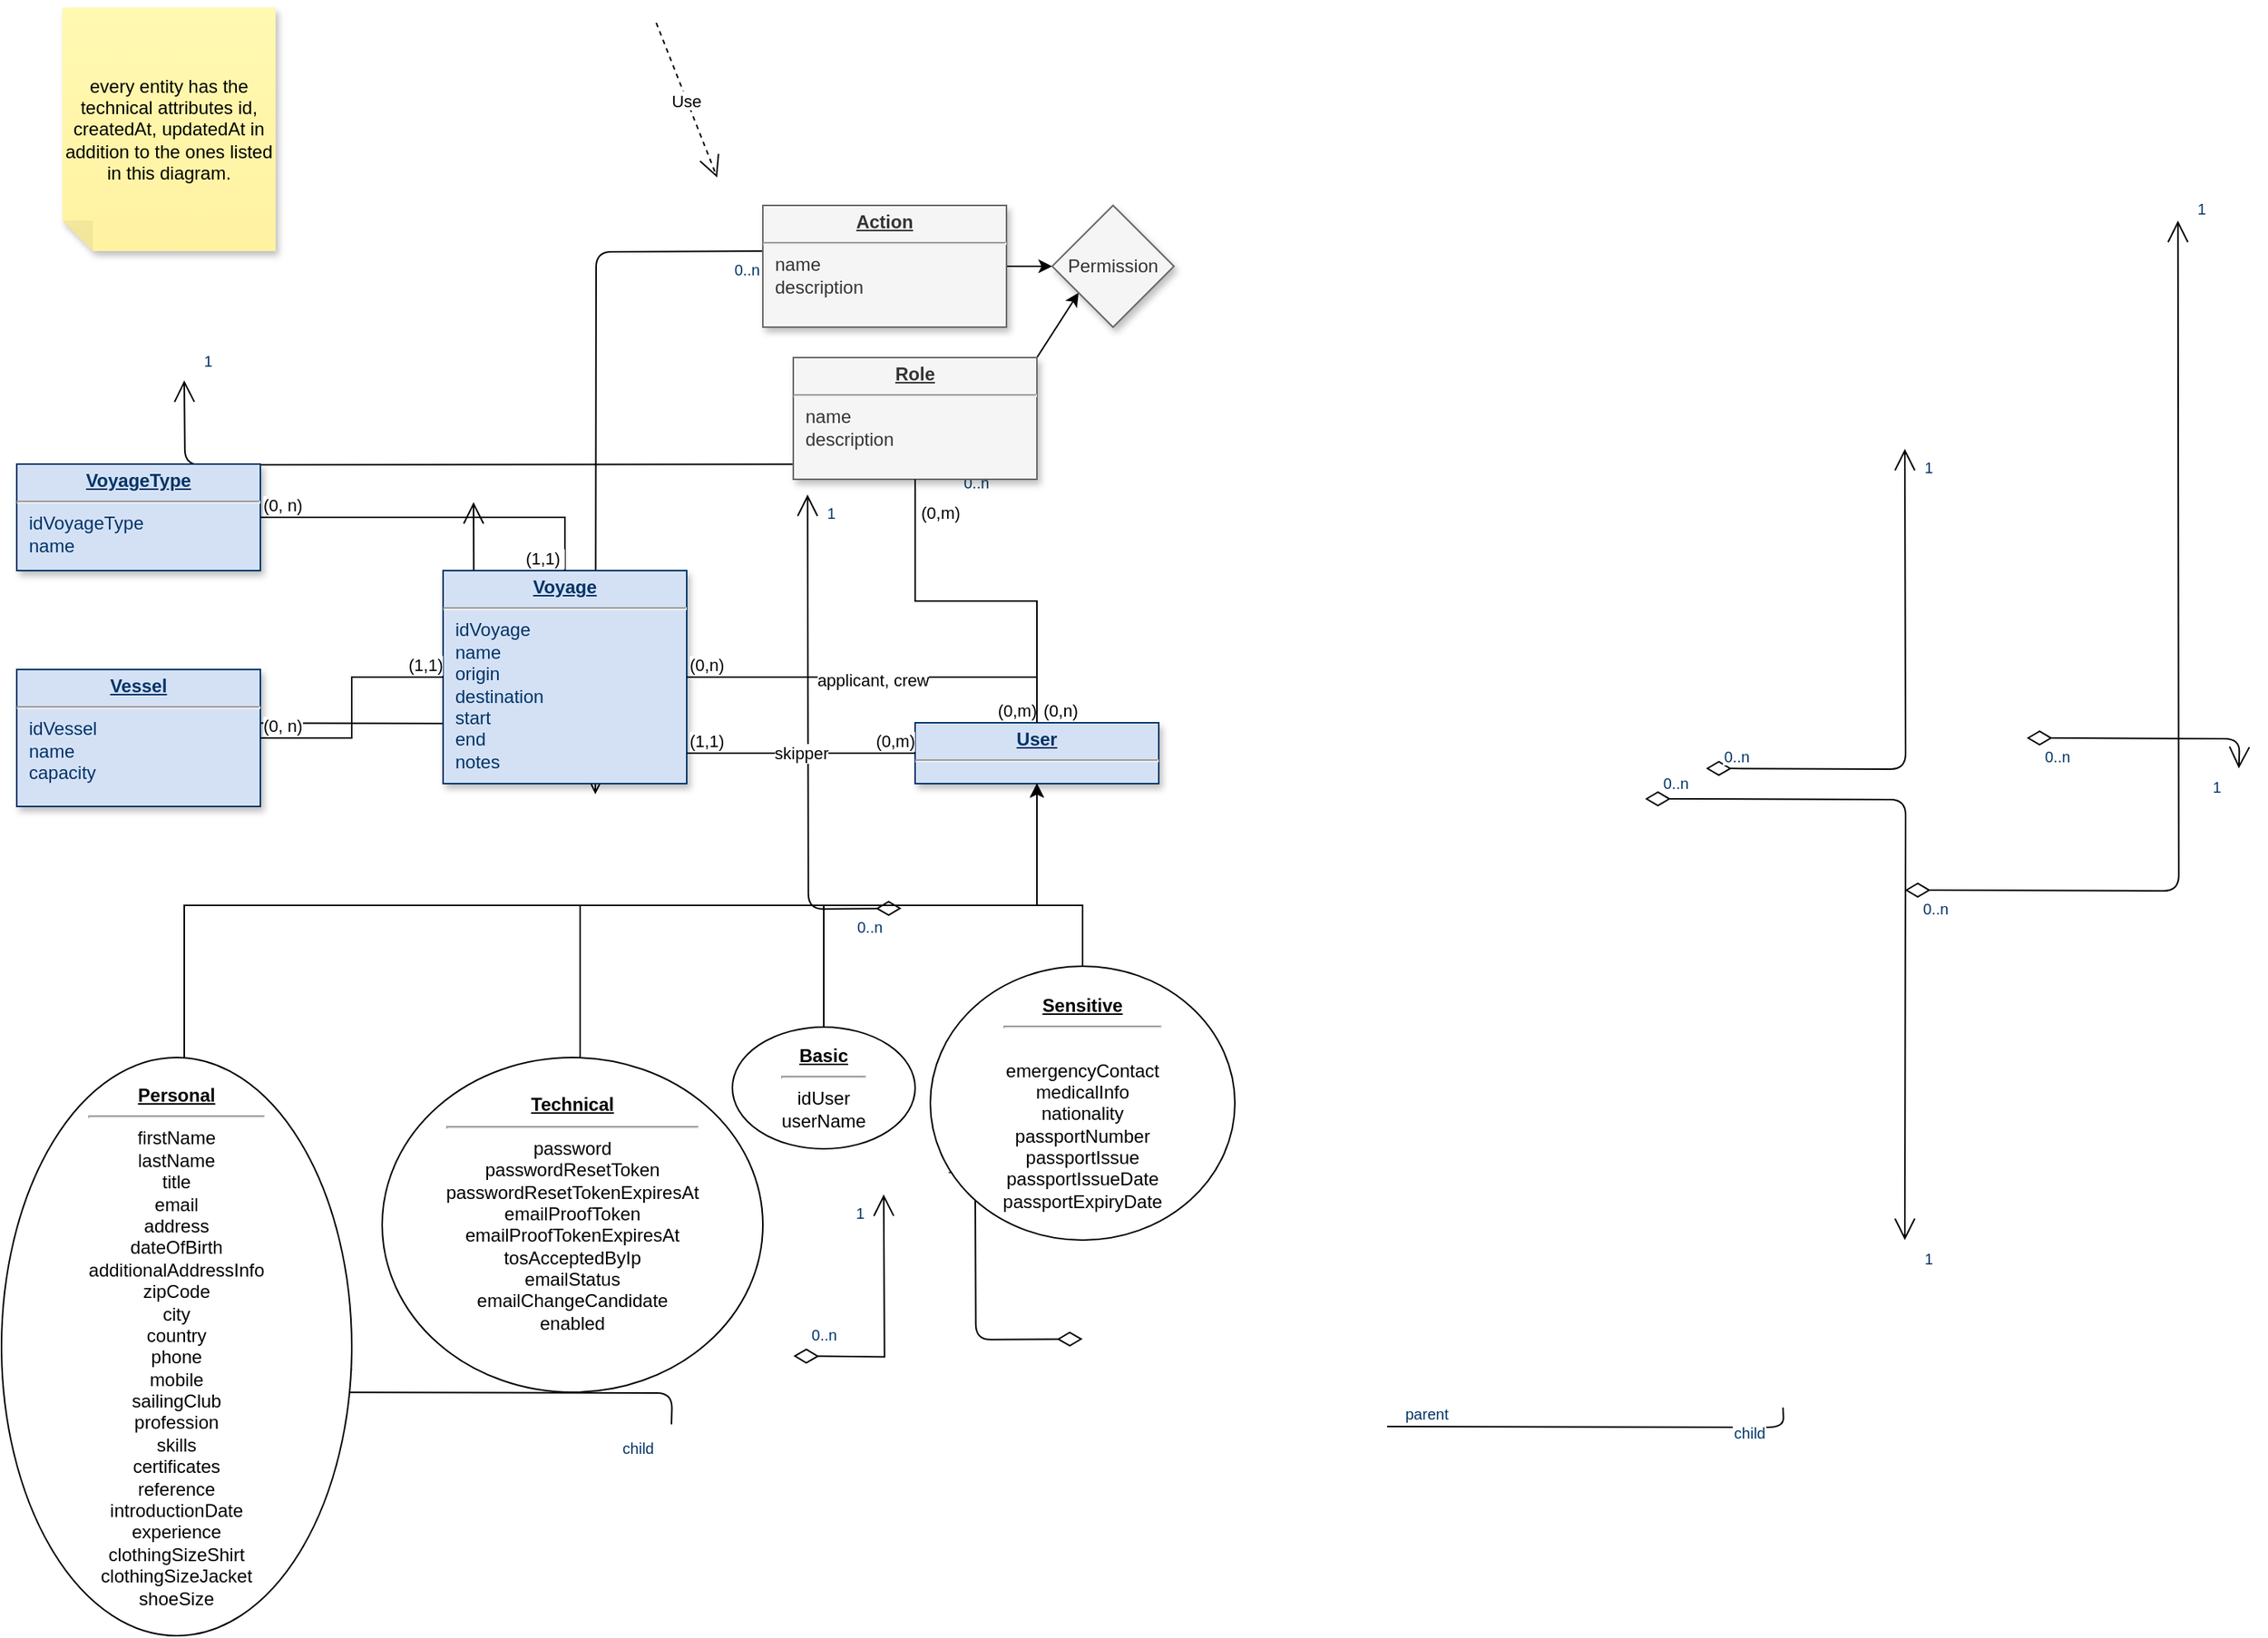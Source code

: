 <mxfile version="21.2.1" type="device">
  <diagram name="Page-1" id="efa7a0a1-bf9b-a30e-e6df-94a7791c09e9">
    <mxGraphModel dx="1710" dy="1100" grid="1" gridSize="10" guides="1" tooltips="1" connect="1" arrows="1" fold="1" page="1" pageScale="1" pageWidth="826" pageHeight="1169" background="none" math="0" shadow="0">
      <root>
        <mxCell id="0" />
        <mxCell id="1" parent="0" />
        <mxCell id="22" value="&lt;p style=&quot;margin: 0px; margin-top: 4px; text-align: center; text-decoration: underline;&quot;&gt;&lt;strong&gt;User&lt;/strong&gt;&lt;/p&gt;&lt;hr&gt;&lt;p style=&quot;margin: 0px; margin-left: 8px;&quot;&gt;&lt;br&gt;&lt;/p&gt;" style="verticalAlign=top;align=left;overflow=fill;fontSize=12;fontFamily=Helvetica;html=1;strokeColor=#003366;shadow=1;fillColor=#D4E1F5;fontColor=#003366" parent="1" vertex="1">
          <mxGeometry x="600" y="510" width="160" height="40" as="geometry" />
        </mxCell>
        <mxCell id="57" value="" style="endArrow=open;endSize=12;startArrow=diamondThin;startSize=14;startFill=0;edgeStyle=orthogonalEdgeStyle" parent="1" target="26" edge="1">
          <mxGeometry x="1269.36" y="180" as="geometry">
            <mxPoint x="1250" y="620" as="sourcePoint" />
            <mxPoint x="1429.36" y="180" as="targetPoint" />
          </mxGeometry>
        </mxCell>
        <mxCell id="58" value="0..n" style="resizable=0;align=left;verticalAlign=top;labelBackgroundColor=#ffffff;fontSize=10;strokeColor=#003366;shadow=1;fillColor=#D4E1F5;fontColor=#003366" parent="57" connectable="0" vertex="1">
          <mxGeometry x="-1" relative="1" as="geometry">
            <mxPoint x="10" as="offset" />
          </mxGeometry>
        </mxCell>
        <mxCell id="59" value="1" style="resizable=0;align=right;verticalAlign=top;labelBackgroundColor=#ffffff;fontSize=10;strokeColor=#003366;shadow=1;fillColor=#D4E1F5;fontColor=#003366" parent="57" connectable="0" vertex="1">
          <mxGeometry x="1" relative="1" as="geometry">
            <mxPoint x="20" y="-20" as="offset" />
          </mxGeometry>
        </mxCell>
        <mxCell id="63" value="" style="endArrow=open;endSize=12;startArrow=diamondThin;startSize=14;startFill=0;edgeStyle=orthogonalEdgeStyle;entryX=0.75;entryY=1" parent="1" target="29" edge="1">
          <mxGeometry x="479.36" y="790" as="geometry">
            <mxPoint x="710.04" y="915.0" as="sourcePoint" />
            <mxPoint x="639.36" y="790" as="targetPoint" />
          </mxGeometry>
        </mxCell>
        <mxCell id="64" value="0..n" style="resizable=0;align=left;verticalAlign=top;labelBackgroundColor=#ffffff;fontSize=10;strokeColor=#003366;shadow=1;fillColor=#D4E1F5;fontColor=#003366" parent="63" connectable="0" vertex="1">
          <mxGeometry x="-1" relative="1" as="geometry">
            <mxPoint x="-30" y="-97.5" as="offset" />
          </mxGeometry>
        </mxCell>
        <mxCell id="65" value="1" style="resizable=0;align=right;verticalAlign=top;labelBackgroundColor=#ffffff;fontSize=10;strokeColor=#003366;shadow=1;fillColor=#D4E1F5;fontColor=#003366" parent="63" connectable="0" vertex="1">
          <mxGeometry x="1" relative="1" as="geometry">
            <mxPoint x="-11.08" as="offset" />
          </mxGeometry>
        </mxCell>
        <mxCell id="72" value="" style="endArrow=open;endSize=12;startArrow=diamondThin;startSize=14;startFill=0;edgeStyle=orthogonalEdgeStyle;entryX=0.25;entryY=1;rounded=0" parent="1" target="29" edge="1">
          <mxGeometry x="419.36" y="820" as="geometry">
            <mxPoint x="520.04" y="926.16" as="sourcePoint" />
            <mxPoint x="579.36" y="820" as="targetPoint" />
          </mxGeometry>
        </mxCell>
        <mxCell id="73" value="0..n" style="resizable=0;align=left;verticalAlign=top;labelBackgroundColor=#ffffff;fontSize=10;strokeColor=#003366;shadow=1;fillColor=#D4E1F5;fontColor=#003366" parent="72" connectable="0" vertex="1">
          <mxGeometry x="-1" relative="1" as="geometry">
            <mxPoint x="10" y="-26.16" as="offset" />
          </mxGeometry>
        </mxCell>
        <mxCell id="74" value="1" style="resizable=0;align=right;verticalAlign=top;labelBackgroundColor=#ffffff;fontSize=10;strokeColor=#003366;shadow=1;fillColor=#D4E1F5;fontColor=#003366" parent="72" connectable="0" vertex="1">
          <mxGeometry x="1" relative="1" as="geometry">
            <mxPoint x="-11.08" as="offset" />
          </mxGeometry>
        </mxCell>
        <mxCell id="75" value="" style="endArrow=open;endSize=12;startArrow=diamondThin;startSize=14;startFill=0;edgeStyle=orthogonalEdgeStyle" parent="1" source="31" edge="1">
          <mxGeometry x="1079.36" y="560" as="geometry">
            <mxPoint x="1079.36" y="560" as="sourcePoint" />
            <mxPoint x="1250" y="850" as="targetPoint" />
          </mxGeometry>
        </mxCell>
        <mxCell id="76" value="0..n" style="resizable=0;align=left;verticalAlign=top;labelBackgroundColor=#ffffff;fontSize=10;strokeColor=#003366;shadow=1;fillColor=#D4E1F5;fontColor=#003366" parent="75" connectable="0" vertex="1">
          <mxGeometry x="-1" relative="1" as="geometry">
            <mxPoint x="10.0" y="-22.5" as="offset" />
          </mxGeometry>
        </mxCell>
        <mxCell id="77" value="1" style="resizable=0;align=right;verticalAlign=top;labelBackgroundColor=#ffffff;fontSize=10;strokeColor=#003366;shadow=1;fillColor=#D4E1F5;fontColor=#003366" parent="75" connectable="0" vertex="1">
          <mxGeometry x="1" relative="1" as="geometry">
            <mxPoint x="20" as="offset" />
          </mxGeometry>
        </mxCell>
        <mxCell id="78" value="" style="endArrow=open;endSize=12;startArrow=diamondThin;startSize=14;startFill=0;edgeStyle=orthogonalEdgeStyle" parent="1" target="30" edge="1">
          <mxGeometry x="1309.36" y="540" as="geometry">
            <mxPoint x="1330" y="520" as="sourcePoint" />
            <mxPoint x="1469.36" y="540" as="targetPoint" />
          </mxGeometry>
        </mxCell>
        <mxCell id="79" value="0..n" style="resizable=0;align=left;verticalAlign=top;labelBackgroundColor=#ffffff;fontSize=10;strokeColor=#003366;shadow=1;fillColor=#D4E1F5;fontColor=#003366" parent="78" connectable="0" vertex="1">
          <mxGeometry x="-1" relative="1" as="geometry">
            <mxPoint x="10" as="offset" />
          </mxGeometry>
        </mxCell>
        <mxCell id="80" value="1" style="resizable=0;align=right;verticalAlign=top;labelBackgroundColor=#ffffff;fontSize=10;strokeColor=#003366;shadow=1;fillColor=#D4E1F5;fontColor=#003366" parent="78" connectable="0" vertex="1">
          <mxGeometry x="1" relative="1" as="geometry">
            <mxPoint x="-10" as="offset" />
          </mxGeometry>
        </mxCell>
        <mxCell id="81" value="" style="endArrow=open;endSize=12;startArrow=diamondThin;startSize=14;startFill=0;edgeStyle=orthogonalEdgeStyle" parent="1" source="27" edge="1">
          <mxGeometry x="1119.36" y="540" as="geometry">
            <mxPoint x="1119.36" y="540" as="sourcePoint" />
            <mxPoint x="1250" y="330" as="targetPoint" />
          </mxGeometry>
        </mxCell>
        <mxCell id="82" value="0..n" style="resizable=0;align=left;verticalAlign=top;labelBackgroundColor=#ffffff;fontSize=10;strokeColor=#003366;shadow=1;fillColor=#D4E1F5;fontColor=#003366" parent="81" connectable="0" vertex="1">
          <mxGeometry x="-1" relative="1" as="geometry">
            <mxPoint x="10" y="-20" as="offset" />
          </mxGeometry>
        </mxCell>
        <mxCell id="83" value="1" style="resizable=0;align=right;verticalAlign=top;labelBackgroundColor=#ffffff;fontSize=10;strokeColor=#003366;shadow=1;fillColor=#D4E1F5;fontColor=#003366" parent="81" connectable="0" vertex="1">
          <mxGeometry x="1" relative="1" as="geometry">
            <mxPoint x="20" as="offset" />
          </mxGeometry>
        </mxCell>
        <mxCell id="87" value="" style="endArrow=open;endSize=12;startArrow=diamondThin;startSize=14;startFill=0;edgeStyle=orthogonalEdgeStyle" parent="1" source="20" edge="1">
          <mxGeometry x="519.36" y="200" as="geometry">
            <mxPoint x="519.36" y="200" as="sourcePoint" />
            <mxPoint x="390" y="556.96" as="targetPoint" />
          </mxGeometry>
        </mxCell>
        <mxCell id="88" value="0..n" style="resizable=0;align=left;verticalAlign=top;labelBackgroundColor=#ffffff;fontSize=10;strokeColor=#003366;shadow=1;fillColor=#D4E1F5;fontColor=#003366" parent="87" connectable="0" vertex="1">
          <mxGeometry x="-1" relative="1" as="geometry">
            <mxPoint x="-40" as="offset" />
          </mxGeometry>
        </mxCell>
        <mxCell id="89" value="1" style="resizable=0;align=right;verticalAlign=top;labelBackgroundColor=#ffffff;fontSize=10;strokeColor=#003366;shadow=1;fillColor=#D4E1F5;fontColor=#003366" parent="87" connectable="0" vertex="1">
          <mxGeometry x="1" relative="1" as="geometry">
            <mxPoint x="20.0" y="-25.0" as="offset" />
          </mxGeometry>
        </mxCell>
        <mxCell id="90" value="" style="endArrow=open;endSize=12;startArrow=diamondThin;startSize=14;startFill=0;edgeStyle=orthogonalEdgeStyle" parent="1" source="25" edge="1">
          <mxGeometry x="620" y="340" as="geometry">
            <mxPoint x="620" y="340" as="sourcePoint" />
            <mxPoint x="120" y="285.0" as="targetPoint" />
          </mxGeometry>
        </mxCell>
        <mxCell id="91" value="0..n" style="resizable=0;align=left;verticalAlign=top;labelBackgroundColor=#ffffff;fontSize=10;strokeColor=#003366;shadow=1;fillColor=#D4E1F5;fontColor=#003366" parent="90" connectable="0" vertex="1">
          <mxGeometry x="-1" relative="1" as="geometry">
            <mxPoint x="10" as="offset" />
          </mxGeometry>
        </mxCell>
        <mxCell id="92" value="1" style="resizable=0;align=right;verticalAlign=top;labelBackgroundColor=#ffffff;fontSize=10;strokeColor=#003366;shadow=1;fillColor=#D4E1F5;fontColor=#003366" parent="90" connectable="0" vertex="1">
          <mxGeometry x="1" relative="1" as="geometry">
            <mxPoint x="20" y="-25.0" as="offset" />
          </mxGeometry>
        </mxCell>
        <mxCell id="99" value="" style="endArrow=open;endSize=12;startArrow=diamondThin;startSize=14;startFill=0;edgeStyle=orthogonalEdgeStyle" parent="1" target="24" edge="1">
          <mxGeometry x="369.36" y="360" as="geometry">
            <mxPoint x="591.08" y="631.96" as="sourcePoint" />
            <mxPoint x="529.36" y="360" as="targetPoint" />
            <Array as="points" />
          </mxGeometry>
        </mxCell>
        <mxCell id="100" value="0..n" style="resizable=0;align=left;verticalAlign=top;labelBackgroundColor=#ffffff;fontSize=10;strokeColor=#003366;shadow=1;fillColor=#D4E1F5;fontColor=#003366" parent="99" connectable="0" vertex="1">
          <mxGeometry x="-1" relative="1" as="geometry">
            <mxPoint x="-31.08" as="offset" />
          </mxGeometry>
        </mxCell>
        <mxCell id="101" value="1" style="resizable=0;align=right;verticalAlign=top;labelBackgroundColor=#ffffff;fontSize=10;strokeColor=#003366;shadow=1;fillColor=#D4E1F5;fontColor=#003366" parent="99" connectable="0" vertex="1">
          <mxGeometry x="1" relative="1" as="geometry">
            <mxPoint x="20.0" y="1.895e-13" as="offset" />
          </mxGeometry>
        </mxCell>
        <mxCell id="102" value="Use" style="endArrow=open;endSize=12;dashed=1" parent="1" source="23" edge="1">
          <mxGeometry x="430" y="50" as="geometry">
            <mxPoint x="430" y="50" as="sourcePoint" />
            <mxPoint x="470" y="151.64" as="targetPoint" />
          </mxGeometry>
        </mxCell>
        <mxCell id="103" value="1" style="endArrow=open;endSize=12;startArrow=diamondThin;startSize=14;startFill=1;edgeStyle=orthogonalEdgeStyle;align=left;verticalAlign=bottom;" parent="1" source="21" edge="1">
          <mxGeometry x="-0.818" y="5.0" relative="1" as="geometry">
            <mxPoint x="80" y="510" as="sourcePoint" />
            <mxPoint x="310" y="365.0" as="targetPoint" />
            <mxPoint as="offset" />
          </mxGeometry>
        </mxCell>
        <mxCell id="107" value="" style="endArrow=none;edgeStyle=orthogonalEdgeStyle;" parent="1" source="28" edge="1">
          <mxGeometry x="190" y="950" as="geometry">
            <mxPoint x="190" y="950" as="sourcePoint" />
            <mxPoint x="440" y="971.16" as="targetPoint" />
          </mxGeometry>
        </mxCell>
        <mxCell id="108" value="parent" style="resizable=0;align=left;verticalAlign=bottom;labelBackgroundColor=#ffffff;fontSize=10;strokeColor=#003366;shadow=1;fillColor=#D4E1F5;fontColor=#003366" parent="107" connectable="0" vertex="1">
          <mxGeometry x="-1" relative="1" as="geometry">
            <mxPoint x="10" y="-10" as="offset" />
          </mxGeometry>
        </mxCell>
        <mxCell id="109" value="child" style="resizable=0;align=right;verticalAlign=bottom;labelBackgroundColor=#ffffff;fontSize=10;strokeColor=#003366;shadow=1;fillColor=#D4E1F5;fontColor=#003366" parent="107" connectable="0" vertex="1">
          <mxGeometry x="1" relative="1" as="geometry">
            <mxPoint x="-10" y="23.84" as="offset" />
          </mxGeometry>
        </mxCell>
        <mxCell id="110" value="" style="endArrow=none;edgeStyle=orthogonalEdgeStyle;" parent="1" source="32" edge="1">
          <mxGeometry x="910" y="972.5" as="geometry">
            <mxPoint x="910" y="972.5" as="sourcePoint" />
            <mxPoint x="1170" y="960.0" as="targetPoint" />
          </mxGeometry>
        </mxCell>
        <mxCell id="111" value="parent" style="resizable=0;align=left;verticalAlign=bottom;labelBackgroundColor=#ffffff;fontSize=10;strokeColor=#003366;shadow=1;fillColor=#D4E1F5;fontColor=#003366" parent="110" connectable="0" vertex="1">
          <mxGeometry x="-1" relative="1" as="geometry">
            <mxPoint x="10" as="offset" />
          </mxGeometry>
        </mxCell>
        <mxCell id="112" value="child" style="resizable=0;align=right;verticalAlign=bottom;labelBackgroundColor=#ffffff;fontSize=10;strokeColor=#003366;shadow=1;fillColor=#D4E1F5;fontColor=#003366" parent="110" connectable="0" vertex="1">
          <mxGeometry x="1" relative="1" as="geometry">
            <mxPoint x="-10" y="25" as="offset" />
          </mxGeometry>
        </mxCell>
        <mxCell id="Ux95923JuSPWSu7_NE_h-114" value="&lt;p style=&quot;margin: 0px; margin-top: 4px; text-align: center; text-decoration: underline;&quot;&gt;&lt;strong&gt;Vessel&lt;/strong&gt;&lt;/p&gt;&lt;hr&gt;&lt;p style=&quot;margin: 0px; margin-left: 8px;&quot;&gt;&lt;span style=&quot;background-color: initial;&quot;&gt;idVessel&lt;/span&gt;&lt;br&gt;&lt;/p&gt;&lt;p style=&quot;margin: 0px; margin-left: 8px;&quot;&gt;name&lt;/p&gt;&lt;p style=&quot;margin: 0px; margin-left: 8px;&quot;&gt;capacity&lt;br&gt;&lt;/p&gt;" style="verticalAlign=top;align=left;overflow=fill;fontSize=12;fontFamily=Helvetica;html=1;strokeColor=#003366;shadow=1;fillColor=#D4E1F5;fontColor=#003366" vertex="1" parent="1">
          <mxGeometry x="10" y="475" width="160" height="90" as="geometry" />
        </mxCell>
        <mxCell id="Ux95923JuSPWSu7_NE_h-116" value="&lt;p style=&quot;margin: 0px; margin-top: 4px; text-align: center; text-decoration: underline;&quot;&gt;&lt;strong&gt;Voyage&lt;/strong&gt;&lt;/p&gt;&lt;hr&gt;&lt;p style=&quot;margin: 0px; margin-left: 8px;&quot;&gt;&lt;span style=&quot;background-color: initial;&quot;&gt;idVoyage&lt;/span&gt;&lt;br&gt;&lt;/p&gt;&lt;p style=&quot;margin: 0px; margin-left: 8px;&quot;&gt;name&lt;/p&gt;&lt;p style=&quot;margin: 0px; margin-left: 8px;&quot;&gt;origin&lt;br&gt;&lt;/p&gt;&lt;p style=&quot;margin: 0px; margin-left: 8px;&quot;&gt;destination&lt;/p&gt;&lt;p style=&quot;margin: 0px; margin-left: 8px;&quot;&gt;start&lt;/p&gt;&lt;p style=&quot;margin: 0px; margin-left: 8px;&quot;&gt;end&lt;/p&gt;&lt;p style=&quot;margin: 0px; margin-left: 8px;&quot;&gt;notes&lt;/p&gt;" style="verticalAlign=top;align=left;overflow=fill;fontSize=12;fontFamily=Helvetica;html=1;strokeColor=#003366;shadow=1;fillColor=#D4E1F5;fontColor=#003366" vertex="1" parent="1">
          <mxGeometry x="290" y="410" width="160" height="140" as="geometry" />
        </mxCell>
        <mxCell id="Ux95923JuSPWSu7_NE_h-117" value="&lt;p style=&quot;margin: 0px; margin-top: 4px; text-align: center; text-decoration: underline;&quot;&gt;&lt;strong&gt;VoyageType&lt;/strong&gt;&lt;/p&gt;&lt;hr&gt;&lt;p style=&quot;margin: 0px; margin-left: 8px;&quot;&gt;&lt;span style=&quot;background-color: initial;&quot;&gt;idVoyageType&lt;/span&gt;&lt;br&gt;&lt;/p&gt;&lt;p style=&quot;margin: 0px; margin-left: 8px;&quot;&gt;name&lt;/p&gt;" style="verticalAlign=top;align=left;overflow=fill;fontSize=12;fontFamily=Helvetica;html=1;strokeColor=#003366;shadow=1;fillColor=#D4E1F5;fontColor=#003366" vertex="1" parent="1">
          <mxGeometry x="10" y="340" width="160" height="70" as="geometry" />
        </mxCell>
        <mxCell id="Ux95923JuSPWSu7_NE_h-119" value="" style="endArrow=none;html=1;rounded=0;endFill=0;orthogonal=1;edgeStyle=orthogonalEdgeStyle;elbow=vertical;" edge="1" parent="1" source="Ux95923JuSPWSu7_NE_h-117" target="Ux95923JuSPWSu7_NE_h-116">
          <mxGeometry relative="1" as="geometry">
            <mxPoint x="606" y="230" as="sourcePoint" />
            <mxPoint x="766" y="230" as="targetPoint" />
            <Array as="points">
              <mxPoint x="370" y="375" />
            </Array>
          </mxGeometry>
        </mxCell>
        <mxCell id="Ux95923JuSPWSu7_NE_h-121" value="(0, n)" style="edgeLabel;resizable=0;html=1;align=left;verticalAlign=bottom;" connectable="0" vertex="1" parent="Ux95923JuSPWSu7_NE_h-119">
          <mxGeometry x="-1" relative="1" as="geometry" />
        </mxCell>
        <mxCell id="Ux95923JuSPWSu7_NE_h-122" value="(1,1)&amp;nbsp;" style="edgeLabel;resizable=0;html=1;align=right;verticalAlign=bottom;" connectable="0" vertex="1" parent="Ux95923JuSPWSu7_NE_h-119">
          <mxGeometry x="1" relative="1" as="geometry" />
        </mxCell>
        <mxCell id="Ux95923JuSPWSu7_NE_h-128" value="" style="endArrow=none;html=1;rounded=0;endFill=0;orthogonal=1;edgeStyle=orthogonalEdgeStyle;" edge="1" parent="1" source="Ux95923JuSPWSu7_NE_h-114" target="Ux95923JuSPWSu7_NE_h-116">
          <mxGeometry relative="1" as="geometry">
            <mxPoint x="650" y="300" as="sourcePoint" />
            <mxPoint x="810" y="300" as="targetPoint" />
          </mxGeometry>
        </mxCell>
        <mxCell id="Ux95923JuSPWSu7_NE_h-130" value="(0, n)" style="edgeLabel;resizable=0;html=1;align=left;verticalAlign=bottom;" connectable="0" vertex="1" parent="Ux95923JuSPWSu7_NE_h-128">
          <mxGeometry x="-1" relative="1" as="geometry" />
        </mxCell>
        <mxCell id="Ux95923JuSPWSu7_NE_h-131" value="(1,1)&lt;br&gt;" style="edgeLabel;resizable=0;html=1;align=right;verticalAlign=bottom;" connectable="0" vertex="1" parent="Ux95923JuSPWSu7_NE_h-128">
          <mxGeometry x="1" relative="1" as="geometry" />
        </mxCell>
        <mxCell id="Ux95923JuSPWSu7_NE_h-132" value="" style="endArrow=none;html=1;rounded=0;endFill=0;orthogonal=1;edgeStyle=orthogonalEdgeStyle;" edge="1" parent="1" source="Ux95923JuSPWSu7_NE_h-116" target="22">
          <mxGeometry relative="1" as="geometry">
            <mxPoint x="990" y="270" as="sourcePoint" />
            <mxPoint x="610" y="470" as="targetPoint" />
            <Array as="points">
              <mxPoint x="680" y="480" />
            </Array>
          </mxGeometry>
        </mxCell>
        <mxCell id="Ux95923JuSPWSu7_NE_h-134" value="(0,n)" style="edgeLabel;resizable=0;html=1;align=left;verticalAlign=bottom;" connectable="0" vertex="1" parent="Ux95923JuSPWSu7_NE_h-132">
          <mxGeometry x="-1" relative="1" as="geometry" />
        </mxCell>
        <mxCell id="Ux95923JuSPWSu7_NE_h-135" value="(0,m)" style="edgeLabel;resizable=0;html=1;align=right;verticalAlign=bottom;" connectable="0" vertex="1" parent="Ux95923JuSPWSu7_NE_h-132">
          <mxGeometry x="1" relative="1" as="geometry" />
        </mxCell>
        <mxCell id="Ux95923JuSPWSu7_NE_h-140" value="applicant, crew" style="edgeLabel;html=1;align=center;verticalAlign=middle;resizable=0;points=[];" vertex="1" connectable="0" parent="Ux95923JuSPWSu7_NE_h-132">
          <mxGeometry x="-0.067" y="-2" relative="1" as="geometry">
            <mxPoint as="offset" />
          </mxGeometry>
        </mxCell>
        <mxCell id="Ux95923JuSPWSu7_NE_h-141" value="" style="endArrow=none;html=1;rounded=0;endFill=0;orthogonal=1;edgeStyle=orthogonalEdgeStyle;" edge="1" parent="1" source="Ux95923JuSPWSu7_NE_h-116" target="22">
          <mxGeometry relative="1" as="geometry">
            <mxPoint x="940" y="370" as="sourcePoint" />
            <mxPoint x="1100" y="410" as="targetPoint" />
            <Array as="points">
              <mxPoint x="490" y="530" />
              <mxPoint x="490" y="530" />
            </Array>
          </mxGeometry>
        </mxCell>
        <mxCell id="Ux95923JuSPWSu7_NE_h-142" value="skipper" style="edgeLabel;resizable=0;html=1;align=center;verticalAlign=middle;" connectable="0" vertex="1" parent="Ux95923JuSPWSu7_NE_h-141">
          <mxGeometry relative="1" as="geometry" />
        </mxCell>
        <mxCell id="Ux95923JuSPWSu7_NE_h-143" value="(1,1)" style="edgeLabel;resizable=0;html=1;align=left;verticalAlign=bottom;" connectable="0" vertex="1" parent="Ux95923JuSPWSu7_NE_h-141">
          <mxGeometry x="-1" relative="1" as="geometry" />
        </mxCell>
        <mxCell id="Ux95923JuSPWSu7_NE_h-144" value="(0,m)" style="edgeLabel;resizable=0;html=1;align=right;verticalAlign=bottom;" connectable="0" vertex="1" parent="Ux95923JuSPWSu7_NE_h-141">
          <mxGeometry x="1" relative="1" as="geometry" />
        </mxCell>
        <mxCell id="Ux95923JuSPWSu7_NE_h-153" style="edgeStyle=orthogonalEdgeStyle;rounded=0;orthogonalLoop=1;jettySize=auto;html=1;noEdgeStyle=1;orthogonal=1;" edge="1" parent="1" source="Ux95923JuSPWSu7_NE_h-145" target="Ux95923JuSPWSu7_NE_h-152">
          <mxGeometry relative="1" as="geometry" />
        </mxCell>
        <mxCell id="Ux95923JuSPWSu7_NE_h-145" value="&lt;p style=&quot;margin: 0px; margin-top: 4px; text-align: center; text-decoration: underline;&quot;&gt;&lt;strong&gt;Role&lt;/strong&gt;&lt;/p&gt;&lt;hr&gt;&lt;p style=&quot;margin: 0px; margin-left: 8px;&quot;&gt;&lt;span style=&quot;background-color: initial;&quot;&gt;name&lt;/span&gt;&lt;br&gt;&lt;/p&gt;&lt;p style=&quot;margin: 0px; margin-left: 8px;&quot;&gt;description&lt;/p&gt;" style="verticalAlign=top;align=left;overflow=fill;fontSize=12;fontFamily=Helvetica;html=1;strokeColor=#666666;shadow=1;fillColor=#f5f5f5;fontColor=#333333;" vertex="1" parent="1">
          <mxGeometry x="520" y="270" width="160" height="80" as="geometry" />
        </mxCell>
        <mxCell id="Ux95923JuSPWSu7_NE_h-146" value="" style="endArrow=none;html=1;rounded=0;endFill=0;orthogonal=1;edgeStyle=orthogonalEdgeStyle;" edge="1" parent="1" source="Ux95923JuSPWSu7_NE_h-145" target="22">
          <mxGeometry relative="1" as="geometry">
            <mxPoint x="1550" y="205" as="sourcePoint" />
            <mxPoint x="1140" y="20" as="targetPoint" />
          </mxGeometry>
        </mxCell>
        <mxCell id="Ux95923JuSPWSu7_NE_h-148" value="(0,m)" style="edgeLabel;resizable=0;html=1;align=left;verticalAlign=bottom;" connectable="0" vertex="1" parent="Ux95923JuSPWSu7_NE_h-146">
          <mxGeometry x="-1" relative="1" as="geometry">
            <mxPoint x="2" y="30" as="offset" />
          </mxGeometry>
        </mxCell>
        <mxCell id="Ux95923JuSPWSu7_NE_h-149" value="(0,n)" style="edgeLabel;resizable=0;html=1;align=right;verticalAlign=bottom;" connectable="0" vertex="1" parent="Ux95923JuSPWSu7_NE_h-146">
          <mxGeometry x="1" relative="1" as="geometry">
            <mxPoint x="27" as="offset" />
          </mxGeometry>
        </mxCell>
        <mxCell id="Ux95923JuSPWSu7_NE_h-155" style="edgeStyle=orthogonalEdgeStyle;rounded=0;orthogonalLoop=1;jettySize=auto;html=1;noEdgeStyle=1;orthogonal=1;" edge="1" parent="1" source="Ux95923JuSPWSu7_NE_h-151" target="Ux95923JuSPWSu7_NE_h-152">
          <mxGeometry relative="1" as="geometry">
            <mxPoint x="1340" y="310" as="targetPoint" />
          </mxGeometry>
        </mxCell>
        <mxCell id="Ux95923JuSPWSu7_NE_h-151" value="&lt;p style=&quot;margin: 0px; margin-top: 4px; text-align: center; text-decoration: underline;&quot;&gt;&lt;strong&gt;Action&lt;/strong&gt;&lt;/p&gt;&lt;hr&gt;&lt;p style=&quot;margin: 0px; margin-left: 8px;&quot;&gt;&lt;span style=&quot;background-color: initial;&quot;&gt;name&lt;/span&gt;&lt;br&gt;&lt;/p&gt;&lt;p style=&quot;margin: 0px; margin-left: 8px;&quot;&gt;&lt;span style=&quot;background-color: initial;&quot;&gt;description&lt;/span&gt;&lt;/p&gt;" style="verticalAlign=top;align=left;overflow=fill;fontSize=12;fontFamily=Helvetica;html=1;strokeColor=#666666;shadow=1;fillColor=#f5f5f5;fontColor=#333333;" vertex="1" parent="1">
          <mxGeometry x="500" y="170" width="160" height="80" as="geometry" />
        </mxCell>
        <mxCell id="Ux95923JuSPWSu7_NE_h-152" value="Permission" style="rhombus;whiteSpace=wrap;html=1;fillColor=#f5f5f5;strokeColor=#666666;shadow=1;fontColor=#333333;" vertex="1" parent="1">
          <mxGeometry x="690" y="170" width="80" height="80" as="geometry" />
        </mxCell>
        <mxCell id="Ux95923JuSPWSu7_NE_h-166" style="edgeStyle=orthogonalEdgeStyle;rounded=0;orthogonalLoop=1;jettySize=auto;html=1;" edge="1" parent="1" source="Ux95923JuSPWSu7_NE_h-156" target="22">
          <mxGeometry relative="1" as="geometry" />
        </mxCell>
        <mxCell id="Ux95923JuSPWSu7_NE_h-156" value="&lt;b&gt;&lt;u&gt;Basic&lt;br&gt;&lt;/u&gt;&lt;/b&gt;&lt;hr&gt;idUser&lt;br&gt;userName" style="ellipse;whiteSpace=wrap;html=1;" vertex="1" parent="1">
          <mxGeometry x="480" y="710" width="120" height="80" as="geometry" />
        </mxCell>
        <mxCell id="Ux95923JuSPWSu7_NE_h-168" style="edgeStyle=orthogonalEdgeStyle;rounded=0;orthogonalLoop=1;jettySize=auto;html=1;" edge="1" parent="1" source="Ux95923JuSPWSu7_NE_h-157" target="22">
          <mxGeometry relative="1" as="geometry">
            <Array as="points">
              <mxPoint x="380" y="630" />
              <mxPoint x="680" y="630" />
            </Array>
          </mxGeometry>
        </mxCell>
        <mxCell id="Ux95923JuSPWSu7_NE_h-157" value="&lt;b&gt;&lt;u&gt;Technical&lt;br&gt;&lt;/u&gt;&lt;/b&gt;&lt;hr&gt;&lt;div&gt;password&lt;/div&gt;&lt;div&gt;passwordResetToken&lt;/div&gt;&lt;div&gt;passwordResetTokenExpiresAt&lt;/div&gt;&lt;div&gt;emailProofToken&lt;/div&gt;&lt;div&gt;emailProofTokenExpiresAt&lt;/div&gt;&lt;div&gt;tosAcceptedByIp&lt;/div&gt;&lt;div&gt;&lt;div&gt;emailStatus&lt;/div&gt;&lt;div&gt;emailChangeCandidate&lt;/div&gt;&lt;div&gt;enabled&lt;br&gt;&lt;/div&gt;&lt;div&gt;&lt;br&gt;&lt;/div&gt;&lt;/div&gt;" style="ellipse;whiteSpace=wrap;html=1;" vertex="1" parent="1">
          <mxGeometry x="250" y="730" width="250" height="220" as="geometry" />
        </mxCell>
        <mxCell id="Ux95923JuSPWSu7_NE_h-167" style="edgeStyle=orthogonalEdgeStyle;rounded=0;orthogonalLoop=1;jettySize=auto;html=1;" edge="1" parent="1" source="Ux95923JuSPWSu7_NE_h-158" target="22">
          <mxGeometry relative="1" as="geometry">
            <Array as="points">
              <mxPoint x="710" y="630" />
              <mxPoint x="680" y="630" />
            </Array>
          </mxGeometry>
        </mxCell>
        <mxCell id="Ux95923JuSPWSu7_NE_h-158" value="&lt;u&gt;&lt;b&gt;Sensitive&lt;/b&gt;&lt;br&gt;&lt;/u&gt;&lt;hr&gt;&lt;div&gt;&lt;br&gt;&lt;/div&gt;&lt;div&gt;emergencyContact&lt;/div&gt;&lt;div&gt;medicalInfo&lt;/div&gt;&lt;div&gt;&lt;span style=&quot;background-color: initial;&quot;&gt;nationality&lt;/span&gt;&lt;br&gt;&lt;/div&gt;&lt;div&gt;passportNumber&lt;/div&gt;&lt;div&gt;passportIssue&lt;/div&gt;&lt;div&gt;passportIssueDate&lt;/div&gt;&lt;div&gt;passportExpiryDate&lt;/div&gt;" style="ellipse;whiteSpace=wrap;html=1;" vertex="1" parent="1">
          <mxGeometry x="610" y="670" width="200" height="180" as="geometry" />
        </mxCell>
        <mxCell id="Ux95923JuSPWSu7_NE_h-169" style="edgeStyle=orthogonalEdgeStyle;rounded=0;orthogonalLoop=1;jettySize=auto;html=1;" edge="1" parent="1" source="Ux95923JuSPWSu7_NE_h-159" target="22">
          <mxGeometry relative="1" as="geometry">
            <Array as="points">
              <mxPoint x="120" y="630" />
              <mxPoint x="680" y="630" />
            </Array>
          </mxGeometry>
        </mxCell>
        <mxCell id="Ux95923JuSPWSu7_NE_h-159" value="&lt;div&gt;&lt;b style=&quot;background-color: initial;&quot;&gt;&lt;u&gt;Personal&lt;/u&gt;&lt;/b&gt;&lt;br&gt;&lt;/div&gt;&lt;div&gt;&lt;hr&gt;&lt;/div&gt;&lt;div&gt;&lt;div&gt;firstName&lt;/div&gt;&lt;div&gt;lastName&lt;/div&gt;&lt;/div&gt;&lt;div&gt;title&lt;br&gt;&lt;/div&gt;&lt;div&gt;email&lt;br&gt;&lt;/div&gt;&lt;div&gt;address&lt;/div&gt;&lt;div&gt;dateOfBirth&lt;br&gt;&lt;/div&gt;&lt;div&gt;additionalAddressInfo&lt;/div&gt;&lt;div&gt;zipCode&lt;/div&gt;&lt;div&gt;city&lt;/div&gt;&lt;div&gt;country&lt;/div&gt;&lt;div&gt;phone&lt;/div&gt;&lt;div&gt;mobile&lt;/div&gt;&lt;div&gt;sailingClub&lt;/div&gt;&lt;div&gt;profession&lt;/div&gt;&lt;div&gt;skills&lt;/div&gt;&lt;div&gt;certificates&lt;/div&gt;&lt;div&gt;reference&lt;/div&gt;&lt;div&gt;introductionDate&lt;/div&gt;&lt;div&gt;experience&lt;/div&gt;&lt;div&gt;&lt;div style=&quot;border-color: var(--border-color);&quot;&gt;clothingSizeShirt&lt;/div&gt;&lt;div style=&quot;border-color: var(--border-color);&quot;&gt;clothingSizeJacket&lt;/div&gt;&lt;/div&gt;&lt;div style=&quot;border-color: var(--border-color);&quot;&gt;&lt;div style=&quot;border-color: var(--border-color);&quot;&gt;shoeSize&lt;/div&gt;&lt;/div&gt;" style="ellipse;whiteSpace=wrap;html=1;" vertex="1" parent="1">
          <mxGeometry y="730" width="230" height="380" as="geometry" />
        </mxCell>
        <mxCell id="Ux95923JuSPWSu7_NE_h-165" value="every entity has the technical attributes id, createdAt, updatedAt in addition to the ones listed in this diagram." style="shape=note;whiteSpace=wrap;html=1;backgroundOutline=1;fontColor=#000000;darkOpacity=0.05;fillColor=#FFF9B2;strokeColor=none;fillStyle=solid;direction=west;gradientDirection=north;gradientColor=#FFF2A1;shadow=1;size=20;pointerEvents=1;" vertex="1" parent="1">
          <mxGeometry x="40" y="40" width="140" height="160" as="geometry" />
        </mxCell>
      </root>
    </mxGraphModel>
  </diagram>
</mxfile>
